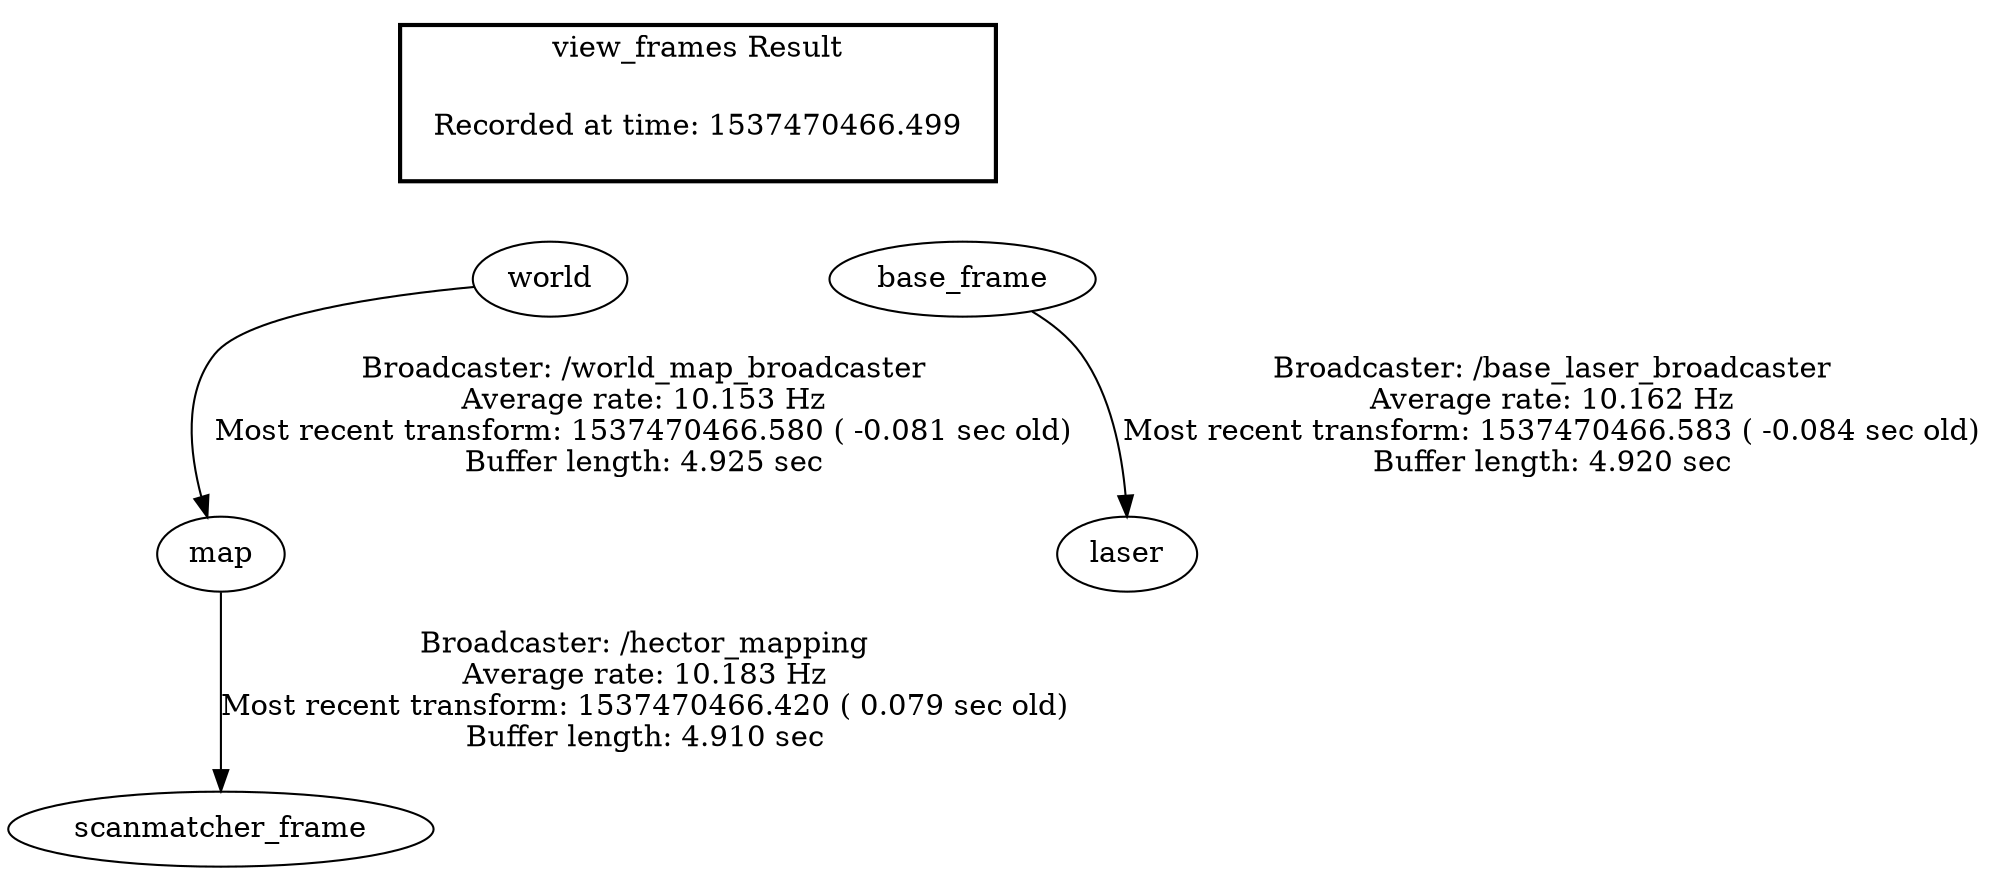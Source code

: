 digraph G {
"map" -> "scanmatcher_frame"[label="Broadcaster: /hector_mapping\nAverage rate: 10.183 Hz\nMost recent transform: 1537470466.420 ( 0.079 sec old)\nBuffer length: 4.910 sec\n"];
"world" -> "map"[label="Broadcaster: /world_map_broadcaster\nAverage rate: 10.153 Hz\nMost recent transform: 1537470466.580 ( -0.081 sec old)\nBuffer length: 4.925 sec\n"];
"base_frame" -> "laser"[label="Broadcaster: /base_laser_broadcaster\nAverage rate: 10.162 Hz\nMost recent transform: 1537470466.583 ( -0.084 sec old)\nBuffer length: 4.920 sec\n"];
edge [style=invis];
 subgraph cluster_legend { style=bold; color=black; label ="view_frames Result";
"Recorded at time: 1537470466.499"[ shape=plaintext ] ;
 }->"world";
edge [style=invis];
 subgraph cluster_legend { style=bold; color=black; label ="view_frames Result";
"Recorded at time: 1537470466.499"[ shape=plaintext ] ;
 }->"base_frame";
}